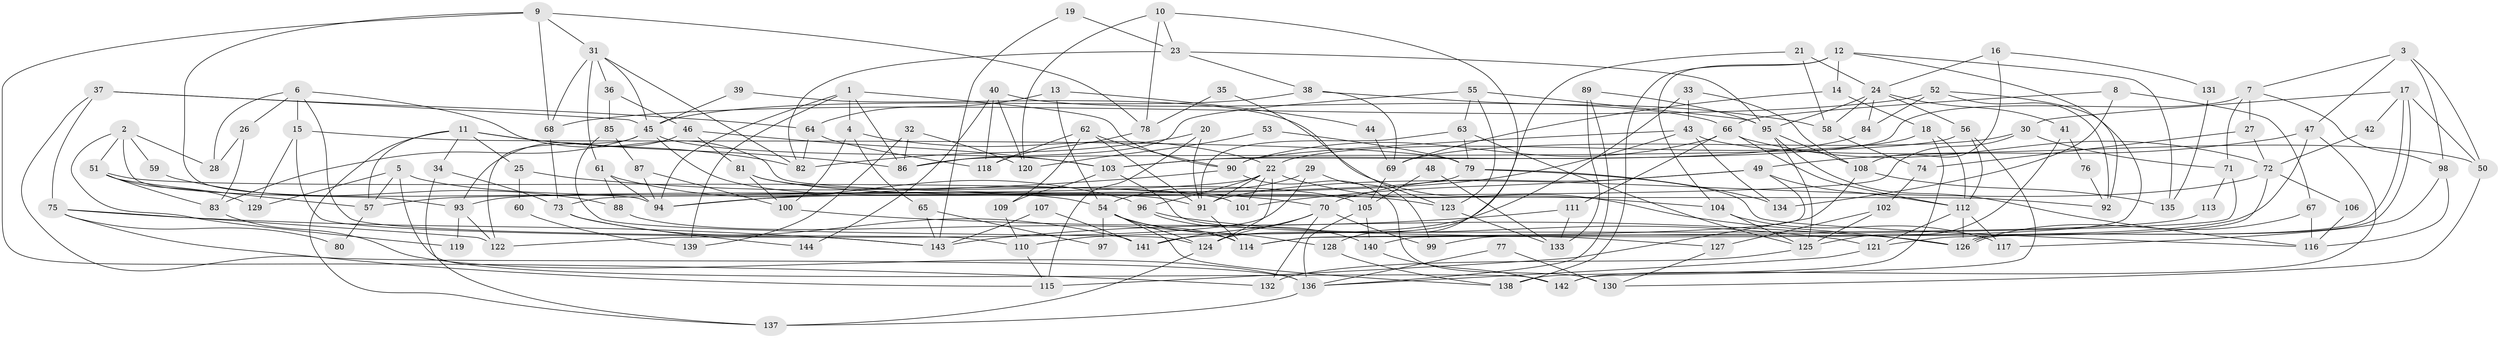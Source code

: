 // Generated by graph-tools (version 1.1) at 2025/26/03/09/25 03:26:13]
// undirected, 144 vertices, 288 edges
graph export_dot {
graph [start="1"]
  node [color=gray90,style=filled];
  1;
  2;
  3;
  4;
  5;
  6;
  7;
  8;
  9;
  10;
  11;
  12;
  13;
  14;
  15;
  16;
  17;
  18;
  19;
  20;
  21;
  22;
  23;
  24;
  25;
  26;
  27;
  28;
  29;
  30;
  31;
  32;
  33;
  34;
  35;
  36;
  37;
  38;
  39;
  40;
  41;
  42;
  43;
  44;
  45;
  46;
  47;
  48;
  49;
  50;
  51;
  52;
  53;
  54;
  55;
  56;
  57;
  58;
  59;
  60;
  61;
  62;
  63;
  64;
  65;
  66;
  67;
  68;
  69;
  70;
  71;
  72;
  73;
  74;
  75;
  76;
  77;
  78;
  79;
  80;
  81;
  82;
  83;
  84;
  85;
  86;
  87;
  88;
  89;
  90;
  91;
  92;
  93;
  94;
  95;
  96;
  97;
  98;
  99;
  100;
  101;
  102;
  103;
  104;
  105;
  106;
  107;
  108;
  109;
  110;
  111;
  112;
  113;
  114;
  115;
  116;
  117;
  118;
  119;
  120;
  121;
  122;
  123;
  124;
  125;
  126;
  127;
  128;
  129;
  130;
  131;
  132;
  133;
  134;
  135;
  136;
  137;
  138;
  139;
  140;
  141;
  142;
  143;
  144;
  1 -- 90;
  1 -- 86;
  1 -- 4;
  1 -- 94;
  1 -- 139;
  2 -- 28;
  2 -- 51;
  2 -- 59;
  2 -- 93;
  2 -- 119;
  3 -- 50;
  3 -- 98;
  3 -- 7;
  3 -- 47;
  4 -- 100;
  4 -- 22;
  4 -- 65;
  5 -- 142;
  5 -- 57;
  5 -- 54;
  5 -- 129;
  6 -- 15;
  6 -- 110;
  6 -- 26;
  6 -- 28;
  6 -- 92;
  7 -- 71;
  7 -- 27;
  7 -- 98;
  7 -- 103;
  8 -- 66;
  8 -- 67;
  8 -- 134;
  9 -- 94;
  9 -- 132;
  9 -- 31;
  9 -- 68;
  9 -- 78;
  10 -- 78;
  10 -- 23;
  10 -- 120;
  10 -- 128;
  11 -- 82;
  11 -- 137;
  11 -- 25;
  11 -- 34;
  11 -- 57;
  11 -- 86;
  12 -- 138;
  12 -- 92;
  12 -- 14;
  12 -- 104;
  12 -- 135;
  13 -- 64;
  13 -- 54;
  13 -- 44;
  14 -- 18;
  14 -- 69;
  15 -- 79;
  15 -- 143;
  15 -- 129;
  16 -- 108;
  16 -- 24;
  16 -- 131;
  17 -- 126;
  17 -- 126;
  17 -- 30;
  17 -- 42;
  17 -- 50;
  18 -- 112;
  18 -- 22;
  18 -- 138;
  19 -- 23;
  19 -- 143;
  20 -- 82;
  20 -- 91;
  20 -- 115;
  21 -- 58;
  21 -- 124;
  21 -- 24;
  22 -- 101;
  22 -- 57;
  22 -- 91;
  22 -- 96;
  22 -- 104;
  22 -- 124;
  23 -- 95;
  23 -- 38;
  23 -- 82;
  24 -- 56;
  24 -- 41;
  24 -- 58;
  24 -- 84;
  24 -- 95;
  25 -- 70;
  25 -- 60;
  26 -- 83;
  26 -- 28;
  27 -- 72;
  27 -- 74;
  29 -- 122;
  29 -- 54;
  29 -- 99;
  30 -- 73;
  30 -- 69;
  30 -- 71;
  31 -- 61;
  31 -- 36;
  31 -- 45;
  31 -- 68;
  31 -- 82;
  32 -- 120;
  32 -- 86;
  32 -- 139;
  33 -- 43;
  33 -- 110;
  33 -- 108;
  34 -- 137;
  34 -- 73;
  35 -- 78;
  35 -- 123;
  36 -- 46;
  36 -- 85;
  37 -- 75;
  37 -- 45;
  37 -- 64;
  37 -- 136;
  38 -- 45;
  38 -- 69;
  38 -- 58;
  39 -- 45;
  39 -- 126;
  40 -- 66;
  40 -- 118;
  40 -- 120;
  40 -- 144;
  41 -- 125;
  41 -- 76;
  42 -- 72;
  43 -- 134;
  43 -- 90;
  43 -- 50;
  43 -- 94;
  44 -- 69;
  45 -- 103;
  45 -- 83;
  45 -- 91;
  45 -- 122;
  46 -- 103;
  46 -- 93;
  46 -- 81;
  47 -- 99;
  47 -- 49;
  47 -- 142;
  48 -- 105;
  48 -- 133;
  49 -- 114;
  49 -- 70;
  49 -- 101;
  49 -- 112;
  50 -- 130;
  51 -- 57;
  51 -- 129;
  51 -- 83;
  51 -- 101;
  52 -- 140;
  52 -- 68;
  52 -- 84;
  52 -- 92;
  53 -- 79;
  53 -- 120;
  54 -- 138;
  54 -- 97;
  54 -- 114;
  54 -- 124;
  54 -- 128;
  55 -- 86;
  55 -- 63;
  55 -- 95;
  55 -- 123;
  56 -- 112;
  56 -- 142;
  56 -- 86;
  57 -- 80;
  58 -- 74;
  59 -- 88;
  60 -- 139;
  61 -- 94;
  61 -- 96;
  61 -- 88;
  62 -- 90;
  62 -- 91;
  62 -- 109;
  62 -- 118;
  63 -- 91;
  63 -- 125;
  63 -- 79;
  64 -- 82;
  64 -- 118;
  65 -- 143;
  65 -- 97;
  66 -- 90;
  66 -- 112;
  66 -- 72;
  66 -- 111;
  67 -- 126;
  67 -- 116;
  68 -- 73;
  69 -- 105;
  70 -- 124;
  70 -- 99;
  70 -- 132;
  70 -- 141;
  71 -- 114;
  71 -- 113;
  72 -- 91;
  72 -- 106;
  72 -- 121;
  73 -- 141;
  73 -- 144;
  74 -- 102;
  75 -- 122;
  75 -- 115;
  75 -- 80;
  75 -- 143;
  76 -- 92;
  77 -- 130;
  77 -- 136;
  78 -- 118;
  79 -- 116;
  79 -- 93;
  79 -- 134;
  81 -- 100;
  81 -- 105;
  81 -- 123;
  83 -- 136;
  84 -- 103;
  85 -- 124;
  85 -- 87;
  87 -- 94;
  87 -- 100;
  88 -- 114;
  89 -- 95;
  89 -- 136;
  89 -- 133;
  90 -- 94;
  90 -- 130;
  91 -- 114;
  93 -- 119;
  93 -- 122;
  95 -- 108;
  95 -- 116;
  95 -- 125;
  96 -- 121;
  96 -- 140;
  98 -- 117;
  98 -- 116;
  100 -- 126;
  102 -- 125;
  102 -- 127;
  103 -- 109;
  103 -- 127;
  104 -- 117;
  104 -- 125;
  105 -- 136;
  105 -- 140;
  106 -- 116;
  107 -- 143;
  107 -- 141;
  108 -- 115;
  108 -- 135;
  109 -- 110;
  110 -- 115;
  111 -- 133;
  111 -- 143;
  112 -- 121;
  112 -- 117;
  112 -- 126;
  113 -- 141;
  121 -- 136;
  123 -- 133;
  124 -- 137;
  125 -- 132;
  127 -- 130;
  128 -- 138;
  131 -- 135;
  136 -- 137;
  140 -- 142;
}
